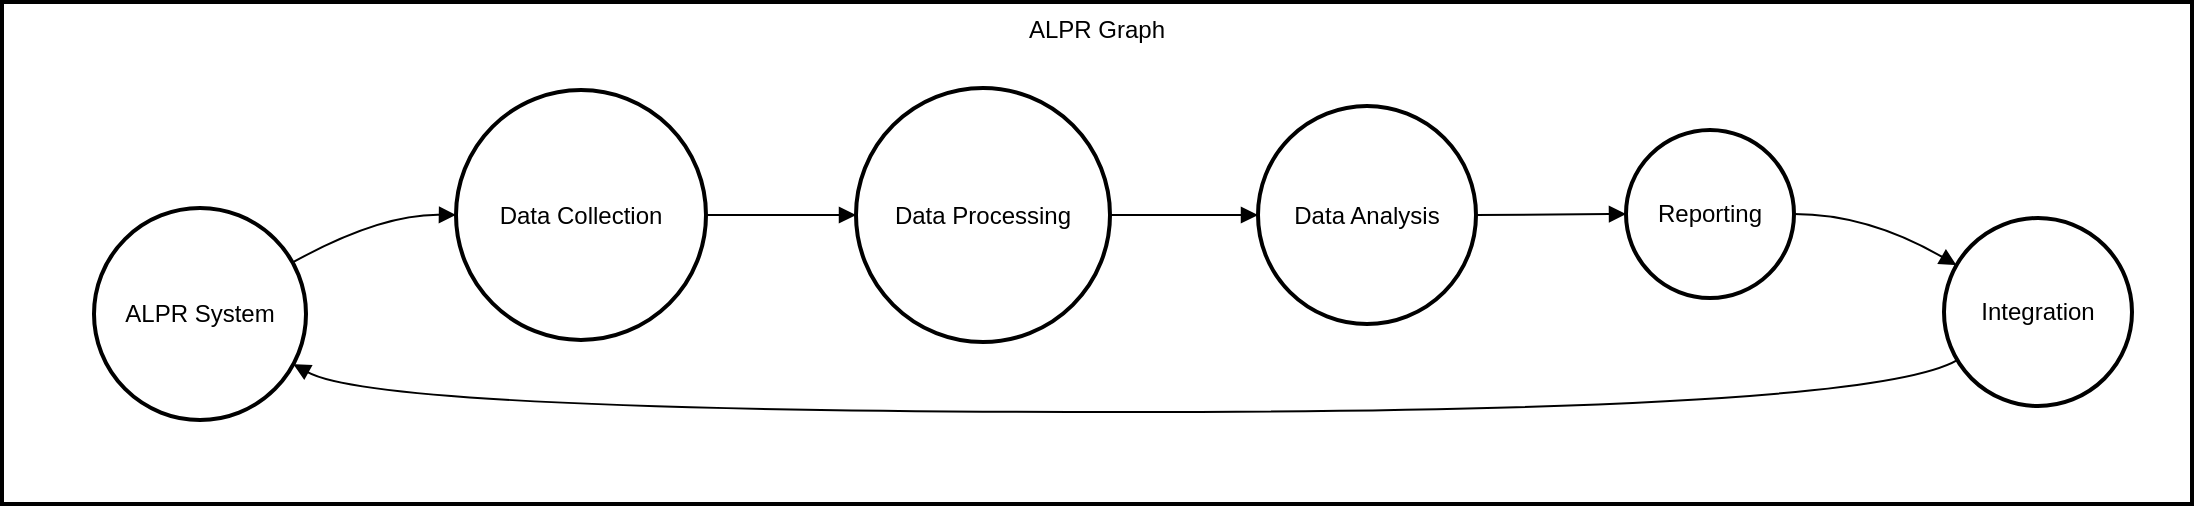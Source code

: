 <mxfile version="26.0.7">
  <diagram name="Page-1" id="qs01_GM9ifDcgBZKPZWQ">
    <mxGraphModel>
      <root>
        <mxCell id="0" />
        <mxCell id="1" parent="0" />
        <mxCell id="2" value="ALPR Graph" style="whiteSpace=wrap;strokeWidth=2;verticalAlign=top;" vertex="1" parent="1">
          <mxGeometry x="8" y="8" width="1095" height="251" as="geometry" />
        </mxCell>
        <mxCell id="3" value="ALPR System" style="ellipse;aspect=fixed;strokeWidth=2;whiteSpace=wrap;" vertex="1" parent="2">
          <mxGeometry x="46" y="103" width="106" height="106" as="geometry" />
        </mxCell>
        <mxCell id="4" value="Data Collection" style="ellipse;aspect=fixed;strokeWidth=2;whiteSpace=wrap;" vertex="1" parent="2">
          <mxGeometry x="227" y="44" width="125" height="125" as="geometry" />
        </mxCell>
        <mxCell id="5" value="Data Processing" style="ellipse;aspect=fixed;strokeWidth=2;whiteSpace=wrap;" vertex="1" parent="2">
          <mxGeometry x="427" y="43" width="127" height="127" as="geometry" />
        </mxCell>
        <mxCell id="6" value="Data Analysis" style="ellipse;aspect=fixed;strokeWidth=2;whiteSpace=wrap;" vertex="1" parent="2">
          <mxGeometry x="628" y="52" width="109" height="109" as="geometry" />
        </mxCell>
        <mxCell id="7" value="Reporting" style="ellipse;aspect=fixed;strokeWidth=2;whiteSpace=wrap;" vertex="1" parent="2">
          <mxGeometry x="812" y="64" width="84" height="84" as="geometry" />
        </mxCell>
        <mxCell id="8" value="Integration" style="ellipse;aspect=fixed;strokeWidth=2;whiteSpace=wrap;" vertex="1" parent="2">
          <mxGeometry x="971" y="108" width="94" height="94" as="geometry" />
        </mxCell>
        <mxCell id="9" value="" style="curved=1;startArrow=none;endArrow=block;exitX=1;exitY=0.22;entryX=0;entryY=0.5;" edge="1" parent="2" source="3" target="4">
          <mxGeometry relative="1" as="geometry">
            <Array as="points">
              <mxPoint x="189" y="106" />
            </Array>
          </mxGeometry>
        </mxCell>
        <mxCell id="10" value="" style="curved=1;startArrow=none;endArrow=block;exitX=1;exitY=0.5;entryX=0;entryY=0.5;" edge="1" parent="2" source="4" target="5">
          <mxGeometry relative="1" as="geometry">
            <Array as="points" />
          </mxGeometry>
        </mxCell>
        <mxCell id="11" value="" style="curved=1;startArrow=none;endArrow=block;exitX=1;exitY=0.5;entryX=0;entryY=0.5;" edge="1" parent="2" source="5" target="6">
          <mxGeometry relative="1" as="geometry">
            <Array as="points" />
          </mxGeometry>
        </mxCell>
        <mxCell id="12" value="" style="curved=1;startArrow=none;endArrow=block;exitX=1;exitY=0.5;entryX=0;entryY=0.5;" edge="1" parent="2" source="6" target="7">
          <mxGeometry relative="1" as="geometry">
            <Array as="points" />
          </mxGeometry>
        </mxCell>
        <mxCell id="13" value="" style="curved=1;startArrow=none;endArrow=block;exitX=1;exitY=0.5;entryX=0;entryY=0.21;" edge="1" parent="2" source="7" target="8">
          <mxGeometry relative="1" as="geometry">
            <Array as="points">
              <mxPoint x="933" y="106" />
            </Array>
          </mxGeometry>
        </mxCell>
        <mxCell id="14" value="" style="curved=1;startArrow=none;endArrow=block;exitX=0;exitY=0.8;entryX=1;entryY=0.77;" edge="1" parent="2" source="8" target="3">
          <mxGeometry relative="1" as="geometry">
            <Array as="points">
              <mxPoint x="933" y="205" />
              <mxPoint x="189" y="205" />
            </Array>
          </mxGeometry>
        </mxCell>
      </root>
    </mxGraphModel>
  </diagram>
</mxfile>
